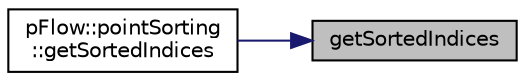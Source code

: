 digraph "getSortedIndices"
{
 // LATEX_PDF_SIZE
  edge [fontname="Helvetica",fontsize="10",labelfontname="Helvetica",labelfontsize="10"];
  node [fontname="Helvetica",fontsize="10",shape=record];
  rankdir="RL";
  Node1 [label="getSortedIndices",height=0.2,width=0.4,color="black", fillcolor="grey75", style="filled", fontcolor="black",tooltip=" "];
  Node1 -> Node2 [dir="back",color="midnightblue",fontsize="10",style="solid",fontname="Helvetica"];
  Node2 [label="pFlow::pointSorting\l::getSortedIndices",height=0.2,width=0.4,color="black", fillcolor="white", style="filled",URL="$classpFlow_1_1pointSorting.html#a1f68b3a46a2ce61845c7e10859549235",tooltip=" "];
}
